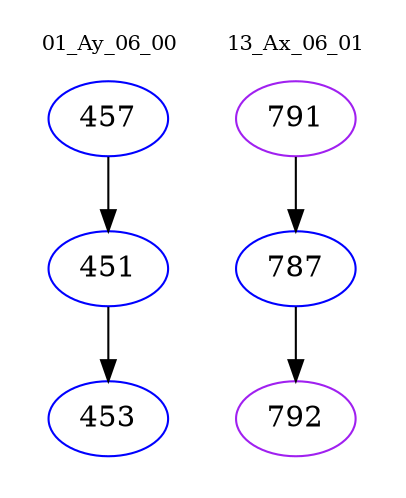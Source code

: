 digraph{
subgraph cluster_0 {
color = white
label = "01_Ay_06_00";
fontsize=10;
T0_457 [label="457", color="blue"]
T0_457 -> T0_451 [color="black"]
T0_451 [label="451", color="blue"]
T0_451 -> T0_453 [color="black"]
T0_453 [label="453", color="blue"]
}
subgraph cluster_1 {
color = white
label = "13_Ax_06_01";
fontsize=10;
T1_791 [label="791", color="purple"]
T1_791 -> T1_787 [color="black"]
T1_787 [label="787", color="blue"]
T1_787 -> T1_792 [color="black"]
T1_792 [label="792", color="purple"]
}
}
